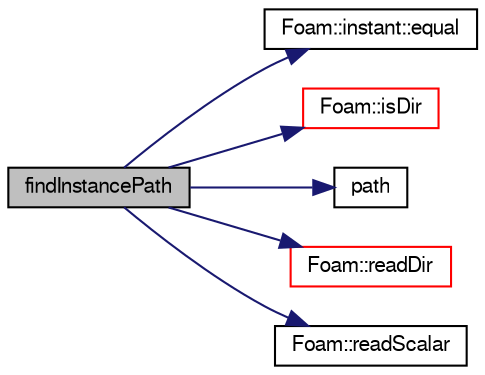 digraph "findInstancePath"
{
  bgcolor="transparent";
  edge [fontname="FreeSans",fontsize="10",labelfontname="FreeSans",labelfontsize="10"];
  node [fontname="FreeSans",fontsize="10",shape=record];
  rankdir="LR";
  Node13947 [label="findInstancePath",height=0.2,width=0.4,color="black", fillcolor="grey75", style="filled", fontcolor="black"];
  Node13947 -> Node13948 [color="midnightblue",fontsize="10",style="solid",fontname="FreeSans"];
  Node13948 [label="Foam::instant::equal",height=0.2,width=0.4,color="black",URL="$a26338.html#ade0a1acbf68db50c95c35681ba1927d6",tooltip="Comparison used for instants to be equal. "];
  Node13947 -> Node13949 [color="midnightblue",fontsize="10",style="solid",fontname="FreeSans"];
  Node13949 [label="Foam::isDir",height=0.2,width=0.4,color="red",URL="$a21124.html#a9c9cf5d33b9c5961f835aefe5d860c5a",tooltip="Does the name exist as a DIRECTORY in the file system? "];
  Node13947 -> Node13955 [color="midnightblue",fontsize="10",style="solid",fontname="FreeSans"];
  Node13955 [label="path",height=0.2,width=0.4,color="black",URL="$a19364.html#ad8adfaf80503dc99cbb14bf07bf1eb22"];
  Node13947 -> Node13956 [color="midnightblue",fontsize="10",style="solid",fontname="FreeSans"];
  Node13956 [label="Foam::readDir",height=0.2,width=0.4,color="red",URL="$a21124.html#aca2d5f76614fa6c285dbc8b7e87ac7c4",tooltip="Read a directory and return the entries as a string list. "];
  Node13947 -> Node13964 [color="midnightblue",fontsize="10",style="solid",fontname="FreeSans"];
  Node13964 [label="Foam::readScalar",height=0.2,width=0.4,color="black",URL="$a21124.html#a828d57f6d9b9806c086a3f840a147115",tooltip="Read whole of buf as a scalar. Return true if succesful. "];
}
